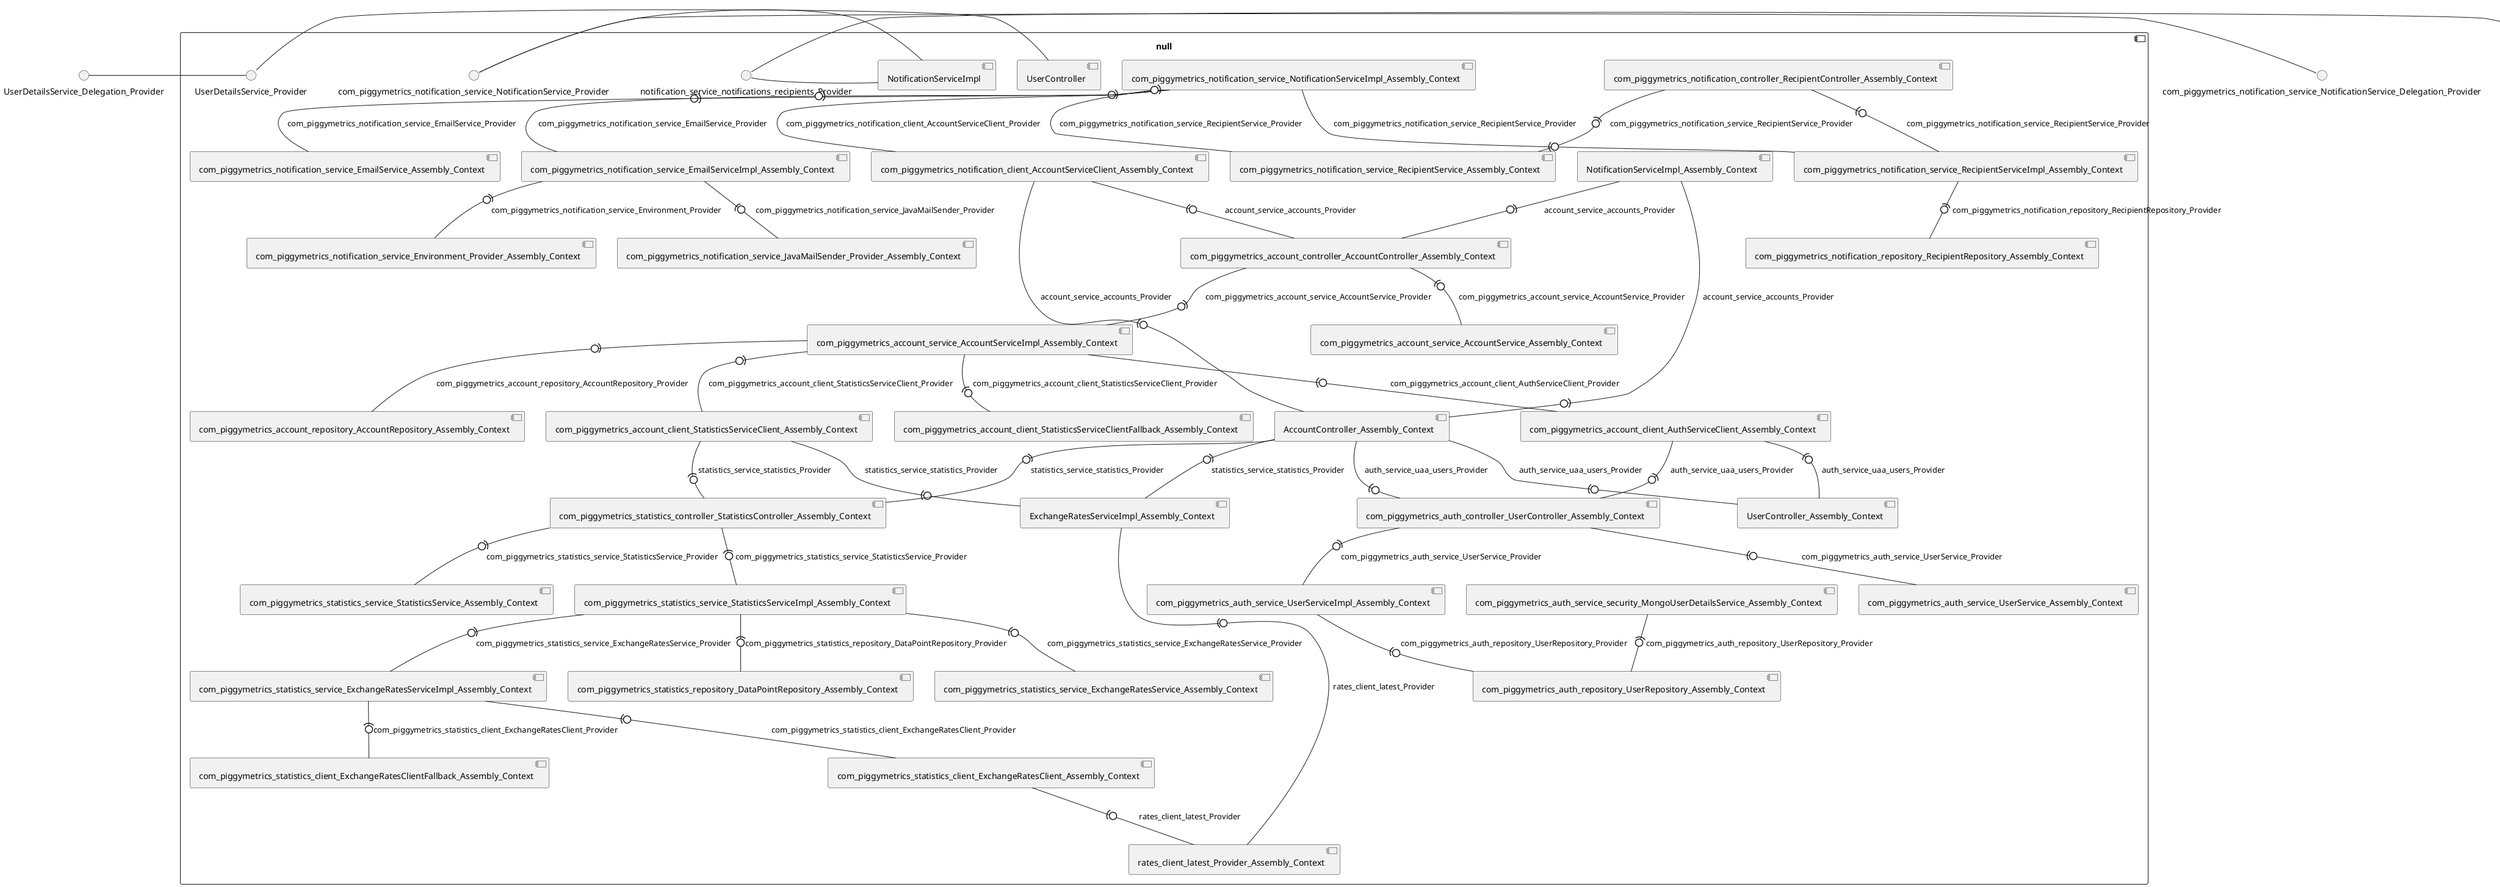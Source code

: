 @startuml
skinparam fixCircleLabelOverlapping true
() UserDetailsService_Delegation_Provider
() com_piggymetrics_notification_service_NotificationService_Delegation_Provider
() notification_service_notifications_recipients_Delegation_Provider
component null {
UserDetailsService_Delegation_Provider - UserDetailsService_Provider
UserDetailsService_Provider - [UserController]
[NotificationServiceImpl_Assembly_Context] -(0- [com_piggymetrics_account_controller_AccountController_Assembly_Context] : account_service_accounts_Provider
[com_piggymetrics_notification_client_AccountServiceClient_Assembly_Context] -(0- [AccountController_Assembly_Context] : account_service_accounts_Provider
[NotificationServiceImpl_Assembly_Context] -(0- [AccountController_Assembly_Context] : account_service_accounts_Provider
[com_piggymetrics_notification_client_AccountServiceClient_Assembly_Context] -(0- [com_piggymetrics_account_controller_AccountController_Assembly_Context] : account_service_accounts_Provider
[com_piggymetrics_account_client_AuthServiceClient_Assembly_Context] -(0- [com_piggymetrics_auth_controller_UserController_Assembly_Context] : auth_service_uaa_users_Provider
[com_piggymetrics_account_client_AuthServiceClient_Assembly_Context] -(0- [UserController_Assembly_Context] : auth_service_uaa_users_Provider
[AccountController_Assembly_Context] -(0- [UserController_Assembly_Context] : auth_service_uaa_users_Provider
[AccountController_Assembly_Context] -(0- [com_piggymetrics_auth_controller_UserController_Assembly_Context] : auth_service_uaa_users_Provider
[com_piggymetrics_account_service_AccountServiceImpl_Assembly_Context] -(0- [com_piggymetrics_account_client_AuthServiceClient_Assembly_Context] : com_piggymetrics_account_client_AuthServiceClient_Provider
[com_piggymetrics_account_service_AccountServiceImpl_Assembly_Context] -(0- [com_piggymetrics_account_client_StatisticsServiceClient_Assembly_Context] : com_piggymetrics_account_client_StatisticsServiceClient_Provider
[com_piggymetrics_account_service_AccountServiceImpl_Assembly_Context] -(0- [com_piggymetrics_account_client_StatisticsServiceClientFallback_Assembly_Context] : com_piggymetrics_account_client_StatisticsServiceClient_Provider
[com_piggymetrics_account_service_AccountServiceImpl_Assembly_Context] -(0- [com_piggymetrics_account_repository_AccountRepository_Assembly_Context] : com_piggymetrics_account_repository_AccountRepository_Provider
[com_piggymetrics_account_controller_AccountController_Assembly_Context] -(0- [com_piggymetrics_account_service_AccountServiceImpl_Assembly_Context] : com_piggymetrics_account_service_AccountService_Provider
[com_piggymetrics_account_controller_AccountController_Assembly_Context] -(0- [com_piggymetrics_account_service_AccountService_Assembly_Context] : com_piggymetrics_account_service_AccountService_Provider
[com_piggymetrics_auth_service_UserServiceImpl_Assembly_Context] -(0- [com_piggymetrics_auth_repository_UserRepository_Assembly_Context] : com_piggymetrics_auth_repository_UserRepository_Provider
[com_piggymetrics_auth_service_security_MongoUserDetailsService_Assembly_Context] -(0- [com_piggymetrics_auth_repository_UserRepository_Assembly_Context] : com_piggymetrics_auth_repository_UserRepository_Provider
[com_piggymetrics_auth_controller_UserController_Assembly_Context] -(0- [com_piggymetrics_auth_service_UserServiceImpl_Assembly_Context] : com_piggymetrics_auth_service_UserService_Provider
[com_piggymetrics_auth_controller_UserController_Assembly_Context] -(0- [com_piggymetrics_auth_service_UserService_Assembly_Context] : com_piggymetrics_auth_service_UserService_Provider
[com_piggymetrics_notification_service_NotificationServiceImpl_Assembly_Context] -(0- [com_piggymetrics_notification_client_AccountServiceClient_Assembly_Context] : com_piggymetrics_notification_client_AccountServiceClient_Provider
[com_piggymetrics_notification_service_RecipientServiceImpl_Assembly_Context] -(0- [com_piggymetrics_notification_repository_RecipientRepository_Assembly_Context] : com_piggymetrics_notification_repository_RecipientRepository_Provider
[com_piggymetrics_notification_service_NotificationServiceImpl_Assembly_Context] -(0- [com_piggymetrics_notification_service_EmailService_Assembly_Context] : com_piggymetrics_notification_service_EmailService_Provider
[com_piggymetrics_notification_service_NotificationServiceImpl_Assembly_Context] -(0- [com_piggymetrics_notification_service_EmailServiceImpl_Assembly_Context] : com_piggymetrics_notification_service_EmailService_Provider
[com_piggymetrics_notification_service_EmailServiceImpl_Assembly_Context] -(0- [com_piggymetrics_notification_service_Environment_Provider_Assembly_Context] : com_piggymetrics_notification_service_Environment_Provider
[com_piggymetrics_notification_service_EmailServiceImpl_Assembly_Context] -(0- [com_piggymetrics_notification_service_JavaMailSender_Provider_Assembly_Context] : com_piggymetrics_notification_service_JavaMailSender_Provider
com_piggymetrics_notification_service_NotificationService_Delegation_Provider - com_piggymetrics_notification_service_NotificationService_Provider
com_piggymetrics_notification_service_NotificationService_Provider - [NotificationServiceImpl]
[com_piggymetrics_notification_controller_RecipientController_Assembly_Context] -(0- [com_piggymetrics_notification_service_RecipientService_Assembly_Context] : com_piggymetrics_notification_service_RecipientService_Provider
[com_piggymetrics_notification_controller_RecipientController_Assembly_Context] -(0- [com_piggymetrics_notification_service_RecipientServiceImpl_Assembly_Context] : com_piggymetrics_notification_service_RecipientService_Provider
[com_piggymetrics_notification_service_NotificationServiceImpl_Assembly_Context] -(0- [com_piggymetrics_notification_service_RecipientService_Assembly_Context] : com_piggymetrics_notification_service_RecipientService_Provider
[com_piggymetrics_notification_service_NotificationServiceImpl_Assembly_Context] -(0- [com_piggymetrics_notification_service_RecipientServiceImpl_Assembly_Context] : com_piggymetrics_notification_service_RecipientService_Provider
[com_piggymetrics_statistics_service_ExchangeRatesServiceImpl_Assembly_Context] -(0- [com_piggymetrics_statistics_client_ExchangeRatesClientFallback_Assembly_Context] : com_piggymetrics_statistics_client_ExchangeRatesClient_Provider
[com_piggymetrics_statistics_service_ExchangeRatesServiceImpl_Assembly_Context] -(0- [com_piggymetrics_statistics_client_ExchangeRatesClient_Assembly_Context] : com_piggymetrics_statistics_client_ExchangeRatesClient_Provider
[com_piggymetrics_statistics_service_StatisticsServiceImpl_Assembly_Context] -(0- [com_piggymetrics_statistics_repository_DataPointRepository_Assembly_Context] : com_piggymetrics_statistics_repository_DataPointRepository_Provider
[com_piggymetrics_statistics_service_StatisticsServiceImpl_Assembly_Context] -(0- [com_piggymetrics_statistics_service_ExchangeRatesServiceImpl_Assembly_Context] : com_piggymetrics_statistics_service_ExchangeRatesService_Provider
[com_piggymetrics_statistics_service_StatisticsServiceImpl_Assembly_Context] -(0- [com_piggymetrics_statistics_service_ExchangeRatesService_Assembly_Context] : com_piggymetrics_statistics_service_ExchangeRatesService_Provider
[com_piggymetrics_statistics_controller_StatisticsController_Assembly_Context] -(0- [com_piggymetrics_statistics_service_StatisticsService_Assembly_Context] : com_piggymetrics_statistics_service_StatisticsService_Provider
[com_piggymetrics_statistics_controller_StatisticsController_Assembly_Context] -(0- [com_piggymetrics_statistics_service_StatisticsServiceImpl_Assembly_Context] : com_piggymetrics_statistics_service_StatisticsService_Provider
notification_service_notifications_recipients_Delegation_Provider - notification_service_notifications_recipients_Provider
notification_service_notifications_recipients_Provider - [NotificationServiceImpl]
[com_piggymetrics_statistics_client_ExchangeRatesClient_Assembly_Context] -(0- [rates_client_latest_Provider_Assembly_Context] : rates_client_latest_Provider
[ExchangeRatesServiceImpl_Assembly_Context] -(0- [rates_client_latest_Provider_Assembly_Context] : rates_client_latest_Provider
[AccountController_Assembly_Context] -(0- [ExchangeRatesServiceImpl_Assembly_Context] : statistics_service_statistics_Provider
[com_piggymetrics_account_client_StatisticsServiceClient_Assembly_Context] -(0- [ExchangeRatesServiceImpl_Assembly_Context] : statistics_service_statistics_Provider
[AccountController_Assembly_Context] -(0- [com_piggymetrics_statistics_controller_StatisticsController_Assembly_Context] : statistics_service_statistics_Provider
[com_piggymetrics_account_client_StatisticsServiceClient_Assembly_Context] -(0- [com_piggymetrics_statistics_controller_StatisticsController_Assembly_Context] : statistics_service_statistics_Provider
[AccountController_Assembly_Context] [[sqshq-piggymetrics.repository#_2vFuMrw4Ee6hIp-ZHuRfwA]]
[ExchangeRatesServiceImpl_Assembly_Context] [[sqshq-piggymetrics.repository#_2vFuMrw4Ee6hIp-ZHuRfwA]]
[NotificationServiceImpl_Assembly_Context] [[sqshq-piggymetrics.repository#_2vFuMrw4Ee6hIp-ZHuRfwA]]
[UserController_Assembly_Context] [[sqshq-piggymetrics.repository#_2vFuMrw4Ee6hIp-ZHuRfwA]]
[com_piggymetrics_account_client_AuthServiceClient_Assembly_Context] [[sqshq-piggymetrics.repository#_2vFuMrw4Ee6hIp-ZHuRfwA]]
[com_piggymetrics_account_client_StatisticsServiceClientFallback_Assembly_Context] [[sqshq-piggymetrics.repository#_2vFuMrw4Ee6hIp-ZHuRfwA]]
[com_piggymetrics_account_client_StatisticsServiceClient_Assembly_Context] [[sqshq-piggymetrics.repository#_2vFuMrw4Ee6hIp-ZHuRfwA]]
[com_piggymetrics_account_controller_AccountController_Assembly_Context] [[sqshq-piggymetrics.repository#_2vFuMrw4Ee6hIp-ZHuRfwA]]
[com_piggymetrics_account_repository_AccountRepository_Assembly_Context] [[sqshq-piggymetrics.repository#_2vFuMrw4Ee6hIp-ZHuRfwA]]
[com_piggymetrics_account_service_AccountServiceImpl_Assembly_Context] [[sqshq-piggymetrics.repository#_2vFuMrw4Ee6hIp-ZHuRfwA]]
[com_piggymetrics_account_service_AccountService_Assembly_Context] [[sqshq-piggymetrics.repository#_2vFuMrw4Ee6hIp-ZHuRfwA]]
[com_piggymetrics_auth_controller_UserController_Assembly_Context] [[sqshq-piggymetrics.repository#_2vFuMrw4Ee6hIp-ZHuRfwA]]
[com_piggymetrics_auth_repository_UserRepository_Assembly_Context] [[sqshq-piggymetrics.repository#_2vFuMrw4Ee6hIp-ZHuRfwA]]
[com_piggymetrics_auth_service_UserServiceImpl_Assembly_Context] [[sqshq-piggymetrics.repository#_2vFuMrw4Ee6hIp-ZHuRfwA]]
[com_piggymetrics_auth_service_UserService_Assembly_Context] [[sqshq-piggymetrics.repository#_2vFuMrw4Ee6hIp-ZHuRfwA]]
[com_piggymetrics_auth_service_security_MongoUserDetailsService_Assembly_Context] [[sqshq-piggymetrics.repository#_2vFuMrw4Ee6hIp-ZHuRfwA]]
[com_piggymetrics_notification_client_AccountServiceClient_Assembly_Context] [[sqshq-piggymetrics.repository#_2vFuMrw4Ee6hIp-ZHuRfwA]]
[com_piggymetrics_notification_controller_RecipientController_Assembly_Context] [[sqshq-piggymetrics.repository#_2vFuMrw4Ee6hIp-ZHuRfwA]]
[com_piggymetrics_notification_repository_RecipientRepository_Assembly_Context] [[sqshq-piggymetrics.repository#_2vFuMrw4Ee6hIp-ZHuRfwA]]
[com_piggymetrics_notification_service_EmailServiceImpl_Assembly_Context] [[sqshq-piggymetrics.repository#_2vFuMrw4Ee6hIp-ZHuRfwA]]
[com_piggymetrics_notification_service_EmailService_Assembly_Context] [[sqshq-piggymetrics.repository#_2vFuMrw4Ee6hIp-ZHuRfwA]]
[com_piggymetrics_notification_service_Environment_Provider_Assembly_Context] [[sqshq-piggymetrics.repository#_2vFuMrw4Ee6hIp-ZHuRfwA]]
[com_piggymetrics_notification_service_JavaMailSender_Provider_Assembly_Context] [[sqshq-piggymetrics.repository#_2vFuMrw4Ee6hIp-ZHuRfwA]]
[com_piggymetrics_notification_service_NotificationServiceImpl_Assembly_Context] [[sqshq-piggymetrics.repository#_2vFuMrw4Ee6hIp-ZHuRfwA]]
[com_piggymetrics_notification_service_RecipientServiceImpl_Assembly_Context] [[sqshq-piggymetrics.repository#_2vFuMrw4Ee6hIp-ZHuRfwA]]
[com_piggymetrics_notification_service_RecipientService_Assembly_Context] [[sqshq-piggymetrics.repository#_2vFuMrw4Ee6hIp-ZHuRfwA]]
[com_piggymetrics_statistics_client_ExchangeRatesClientFallback_Assembly_Context] [[sqshq-piggymetrics.repository#_2vFuMrw4Ee6hIp-ZHuRfwA]]
[com_piggymetrics_statistics_client_ExchangeRatesClient_Assembly_Context] [[sqshq-piggymetrics.repository#_2vFuMrw4Ee6hIp-ZHuRfwA]]
[com_piggymetrics_statistics_controller_StatisticsController_Assembly_Context] [[sqshq-piggymetrics.repository#_2vFuMrw4Ee6hIp-ZHuRfwA]]
[com_piggymetrics_statistics_repository_DataPointRepository_Assembly_Context] [[sqshq-piggymetrics.repository#_2vFuMrw4Ee6hIp-ZHuRfwA]]
[com_piggymetrics_statistics_service_ExchangeRatesServiceImpl_Assembly_Context] [[sqshq-piggymetrics.repository#_2vFuMrw4Ee6hIp-ZHuRfwA]]
[com_piggymetrics_statistics_service_ExchangeRatesService_Assembly_Context] [[sqshq-piggymetrics.repository#_2vFuMrw4Ee6hIp-ZHuRfwA]]
[com_piggymetrics_statistics_service_StatisticsServiceImpl_Assembly_Context] [[sqshq-piggymetrics.repository#_2vFuMrw4Ee6hIp-ZHuRfwA]]
[com_piggymetrics_statistics_service_StatisticsService_Assembly_Context] [[sqshq-piggymetrics.repository#_2vFuMrw4Ee6hIp-ZHuRfwA]]
[rates_client_latest_Provider_Assembly_Context] [[sqshq-piggymetrics.repository#_2vFuMrw4Ee6hIp-ZHuRfwA]]
}

@enduml
